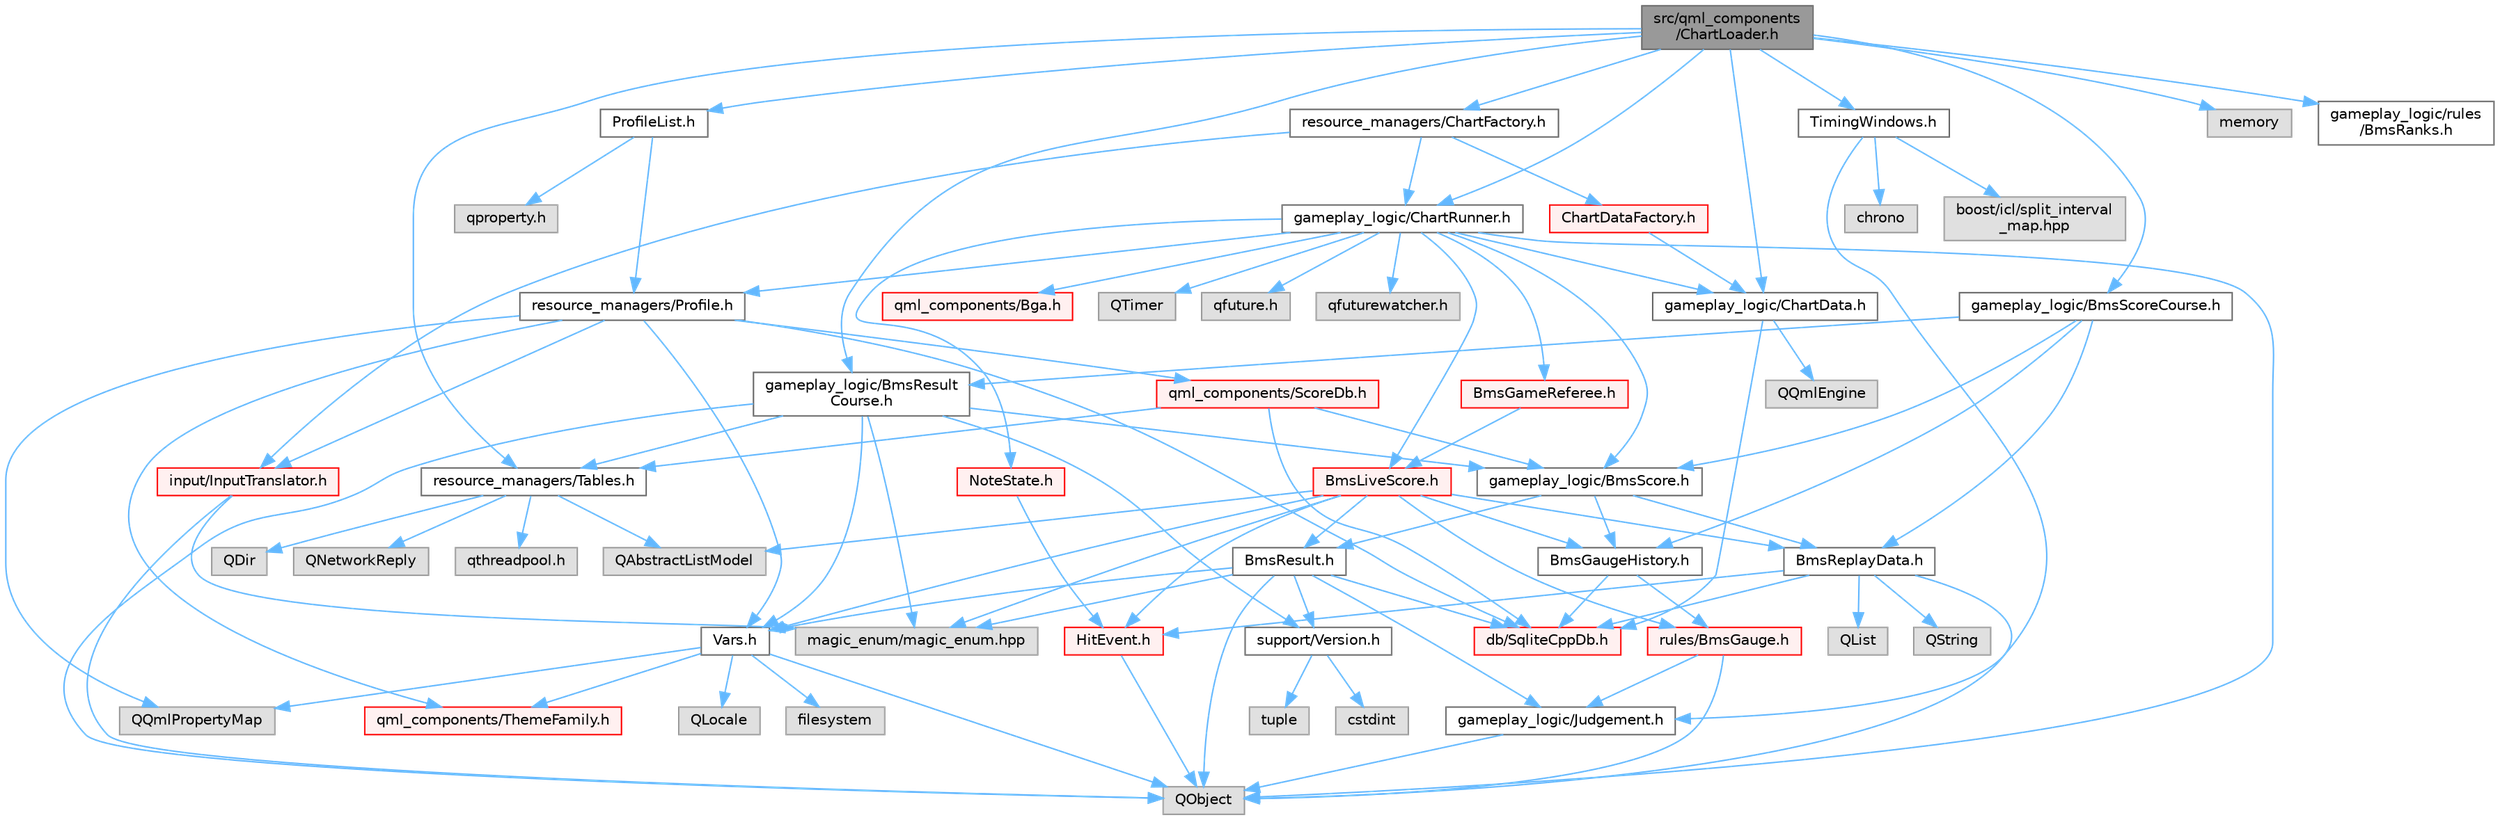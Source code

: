 digraph "src/qml_components/ChartLoader.h"
{
 // LATEX_PDF_SIZE
  bgcolor="transparent";
  edge [fontname=Helvetica,fontsize=10,labelfontname=Helvetica,labelfontsize=10];
  node [fontname=Helvetica,fontsize=10,shape=box,height=0.2,width=0.4];
  Node1 [id="Node000001",label="src/qml_components\l/ChartLoader.h",height=0.2,width=0.4,color="gray40", fillcolor="grey60", style="filled", fontcolor="black",tooltip=" "];
  Node1 -> Node2 [id="edge1_Node000001_Node000002",color="steelblue1",style="solid",tooltip=" "];
  Node2 [id="Node000002",label="ProfileList.h",height=0.2,width=0.4,color="grey40", fillcolor="white", style="filled",URL="$ProfileList_8h.html",tooltip=" "];
  Node2 -> Node3 [id="edge2_Node000002_Node000003",color="steelblue1",style="solid",tooltip=" "];
  Node3 [id="Node000003",label="resource_managers/Profile.h",height=0.2,width=0.4,color="grey40", fillcolor="white", style="filled",URL="$Profile_8h.html",tooltip=" "];
  Node3 -> Node4 [id="edge3_Node000003_Node000004",color="steelblue1",style="solid",tooltip=" "];
  Node4 [id="Node000004",label="Vars.h",height=0.2,width=0.4,color="grey40", fillcolor="white", style="filled",URL="$Vars_8h.html",tooltip=" "];
  Node4 -> Node5 [id="edge4_Node000004_Node000005",color="steelblue1",style="solid",tooltip=" "];
  Node5 [id="Node000005",label="qml_components/ThemeFamily.h",height=0.2,width=0.4,color="red", fillcolor="#FFF0F0", style="filled",URL="$ThemeFamily_8h.html",tooltip=" "];
  Node4 -> Node8 [id="edge5_Node000004_Node000008",color="steelblue1",style="solid",tooltip=" "];
  Node8 [id="Node000008",label="QObject",height=0.2,width=0.4,color="grey60", fillcolor="#E0E0E0", style="filled",tooltip=" "];
  Node4 -> Node9 [id="edge6_Node000004_Node000009",color="steelblue1",style="solid",tooltip=" "];
  Node9 [id="Node000009",label="QQmlPropertyMap",height=0.2,width=0.4,color="grey60", fillcolor="#E0E0E0", style="filled",tooltip=" "];
  Node4 -> Node10 [id="edge7_Node000004_Node000010",color="steelblue1",style="solid",tooltip=" "];
  Node10 [id="Node000010",label="filesystem",height=0.2,width=0.4,color="grey60", fillcolor="#E0E0E0", style="filled",tooltip=" "];
  Node4 -> Node11 [id="edge8_Node000004_Node000011",color="steelblue1",style="solid",tooltip=" "];
  Node11 [id="Node000011",label="QLocale",height=0.2,width=0.4,color="grey60", fillcolor="#E0E0E0", style="filled",tooltip=" "];
  Node3 -> Node12 [id="edge9_Node000003_Node000012",color="steelblue1",style="solid",tooltip=" "];
  Node12 [id="Node000012",label="db/SqliteCppDb.h",height=0.2,width=0.4,color="red", fillcolor="#FFF0F0", style="filled",URL="$SqliteCppDb_8h.html",tooltip=" "];
  Node3 -> Node23 [id="edge10_Node000003_Node000023",color="steelblue1",style="solid",tooltip=" "];
  Node23 [id="Node000023",label="input/InputTranslator.h",height=0.2,width=0.4,color="red", fillcolor="#FFF0F0", style="filled",URL="$InputTranslator_8h.html",tooltip=" "];
  Node23 -> Node8 [id="edge11_Node000023_Node000008",color="steelblue1",style="solid",tooltip=" "];
  Node23 -> Node32 [id="edge12_Node000023_Node000032",color="steelblue1",style="solid",tooltip=" "];
  Node32 [id="Node000032",label="magic_enum/magic_enum.hpp",height=0.2,width=0.4,color="grey60", fillcolor="#E0E0E0", style="filled",tooltip=" "];
  Node3 -> Node33 [id="edge13_Node000003_Node000033",color="steelblue1",style="solid",tooltip=" "];
  Node33 [id="Node000033",label="qml_components/ScoreDb.h",height=0.2,width=0.4,color="red", fillcolor="#FFF0F0", style="filled",URL="$ScoreDb_8h.html",tooltip=" "];
  Node33 -> Node12 [id="edge14_Node000033_Node000012",color="steelblue1",style="solid",tooltip=" "];
  Node33 -> Node35 [id="edge15_Node000033_Node000035",color="steelblue1",style="solid",tooltip=" "];
  Node35 [id="Node000035",label="gameplay_logic/BmsScore.h",height=0.2,width=0.4,color="grey40", fillcolor="white", style="filled",URL="$BmsScore_8h.html",tooltip=" "];
  Node35 -> Node36 [id="edge16_Node000035_Node000036",color="steelblue1",style="solid",tooltip=" "];
  Node36 [id="Node000036",label="BmsGaugeHistory.h",height=0.2,width=0.4,color="grey40", fillcolor="white", style="filled",URL="$BmsGaugeHistory_8h.html",tooltip=" "];
  Node36 -> Node12 [id="edge17_Node000036_Node000012",color="steelblue1",style="solid",tooltip=" "];
  Node36 -> Node37 [id="edge18_Node000036_Node000037",color="steelblue1",style="solid",tooltip=" "];
  Node37 [id="Node000037",label="rules/BmsGauge.h",height=0.2,width=0.4,color="red", fillcolor="#FFF0F0", style="filled",URL="$BmsGauge_8h.html",tooltip=" "];
  Node37 -> Node38 [id="edge19_Node000037_Node000038",color="steelblue1",style="solid",tooltip=" "];
  Node38 [id="Node000038",label="gameplay_logic/Judgement.h",height=0.2,width=0.4,color="grey40", fillcolor="white", style="filled",URL="$Judgement_8h.html",tooltip=" "];
  Node38 -> Node8 [id="edge20_Node000038_Node000008",color="steelblue1",style="solid",tooltip=" "];
  Node37 -> Node8 [id="edge21_Node000037_Node000008",color="steelblue1",style="solid",tooltip=" "];
  Node35 -> Node39 [id="edge22_Node000035_Node000039",color="steelblue1",style="solid",tooltip=" "];
  Node39 [id="Node000039",label="BmsResult.h",height=0.2,width=0.4,color="grey40", fillcolor="white", style="filled",URL="$BmsResult_8h.html",tooltip=" "];
  Node39 -> Node32 [id="edge23_Node000039_Node000032",color="steelblue1",style="solid",tooltip=" "];
  Node39 -> Node38 [id="edge24_Node000039_Node000038",color="steelblue1",style="solid",tooltip=" "];
  Node39 -> Node12 [id="edge25_Node000039_Node000012",color="steelblue1",style="solid",tooltip=" "];
  Node39 -> Node4 [id="edge26_Node000039_Node000004",color="steelblue1",style="solid",tooltip=" "];
  Node39 -> Node40 [id="edge27_Node000039_Node000040",color="steelblue1",style="solid",tooltip=" "];
  Node40 [id="Node000040",label="support/Version.h",height=0.2,width=0.4,color="grey40", fillcolor="white", style="filled",URL="$Version_8h.html",tooltip=" "];
  Node40 -> Node41 [id="edge28_Node000040_Node000041",color="steelblue1",style="solid",tooltip=" "];
  Node41 [id="Node000041",label="cstdint",height=0.2,width=0.4,color="grey60", fillcolor="#E0E0E0", style="filled",tooltip=" "];
  Node40 -> Node22 [id="edge29_Node000040_Node000022",color="steelblue1",style="solid",tooltip=" "];
  Node22 [id="Node000022",label="tuple",height=0.2,width=0.4,color="grey60", fillcolor="#E0E0E0", style="filled",tooltip=" "];
  Node39 -> Node8 [id="edge30_Node000039_Node000008",color="steelblue1",style="solid",tooltip=" "];
  Node35 -> Node42 [id="edge31_Node000035_Node000042",color="steelblue1",style="solid",tooltip=" "];
  Node42 [id="Node000042",label="BmsReplayData.h",height=0.2,width=0.4,color="grey40", fillcolor="white", style="filled",URL="$BmsReplayData_8h.html",tooltip=" "];
  Node42 -> Node43 [id="edge32_Node000042_Node000043",color="steelblue1",style="solid",tooltip=" "];
  Node43 [id="Node000043",label="HitEvent.h",height=0.2,width=0.4,color="red", fillcolor="#FFF0F0", style="filled",URL="$HitEvent_8h.html",tooltip=" "];
  Node43 -> Node8 [id="edge33_Node000043_Node000008",color="steelblue1",style="solid",tooltip=" "];
  Node42 -> Node12 [id="edge34_Node000042_Node000012",color="steelblue1",style="solid",tooltip=" "];
  Node42 -> Node45 [id="edge35_Node000042_Node000045",color="steelblue1",style="solid",tooltip=" "];
  Node45 [id="Node000045",label="QList",height=0.2,width=0.4,color="grey60", fillcolor="#E0E0E0", style="filled",tooltip=" "];
  Node42 -> Node8 [id="edge36_Node000042_Node000008",color="steelblue1",style="solid",tooltip=" "];
  Node42 -> Node46 [id="edge37_Node000042_Node000046",color="steelblue1",style="solid",tooltip=" "];
  Node46 [id="Node000046",label="QString",height=0.2,width=0.4,color="grey60", fillcolor="#E0E0E0", style="filled",tooltip=" "];
  Node33 -> Node47 [id="edge38_Node000033_Node000047",color="steelblue1",style="solid",tooltip=" "];
  Node47 [id="Node000047",label="resource_managers/Tables.h",height=0.2,width=0.4,color="grey40", fillcolor="white", style="filled",URL="$Tables_8h.html",tooltip=" "];
  Node47 -> Node48 [id="edge39_Node000047_Node000048",color="steelblue1",style="solid",tooltip=" "];
  Node48 [id="Node000048",label="QAbstractListModel",height=0.2,width=0.4,color="grey60", fillcolor="#E0E0E0", style="filled",tooltip=" "];
  Node47 -> Node49 [id="edge40_Node000047_Node000049",color="steelblue1",style="solid",tooltip=" "];
  Node49 [id="Node000049",label="QDir",height=0.2,width=0.4,color="grey60", fillcolor="#E0E0E0", style="filled",tooltip=" "];
  Node47 -> Node50 [id="edge41_Node000047_Node000050",color="steelblue1",style="solid",tooltip=" "];
  Node50 [id="Node000050",label="QNetworkReply",height=0.2,width=0.4,color="grey60", fillcolor="#E0E0E0", style="filled",tooltip=" "];
  Node47 -> Node51 [id="edge42_Node000047_Node000051",color="steelblue1",style="solid",tooltip=" "];
  Node51 [id="Node000051",label="qthreadpool.h",height=0.2,width=0.4,color="grey60", fillcolor="#E0E0E0", style="filled",tooltip=" "];
  Node3 -> Node9 [id="edge43_Node000003_Node000009",color="steelblue1",style="solid",tooltip=" "];
  Node3 -> Node5 [id="edge44_Node000003_Node000005",color="steelblue1",style="solid",tooltip=" "];
  Node2 -> Node52 [id="edge45_Node000002_Node000052",color="steelblue1",style="solid",tooltip=" "];
  Node52 [id="Node000052",label="qproperty.h",height=0.2,width=0.4,color="grey60", fillcolor="#E0E0E0", style="filled",tooltip=" "];
  Node1 -> Node53 [id="edge46_Node000001_Node000053",color="steelblue1",style="solid",tooltip=" "];
  Node53 [id="Node000053",label="gameplay_logic/BmsResult\lCourse.h",height=0.2,width=0.4,color="grey40", fillcolor="white", style="filled",URL="$BmsResultCourse_8h.html",tooltip=" "];
  Node53 -> Node35 [id="edge47_Node000053_Node000035",color="steelblue1",style="solid",tooltip=" "];
  Node53 -> Node47 [id="edge48_Node000053_Node000047",color="steelblue1",style="solid",tooltip=" "];
  Node53 -> Node40 [id="edge49_Node000053_Node000040",color="steelblue1",style="solid",tooltip=" "];
  Node53 -> Node4 [id="edge50_Node000053_Node000004",color="steelblue1",style="solid",tooltip=" "];
  Node53 -> Node8 [id="edge51_Node000053_Node000008",color="steelblue1",style="solid",tooltip=" "];
  Node53 -> Node32 [id="edge52_Node000053_Node000032",color="steelblue1",style="solid",tooltip=" "];
  Node1 -> Node54 [id="edge53_Node000001_Node000054",color="steelblue1",style="solid",tooltip=" "];
  Node54 [id="Node000054",label="gameplay_logic/BmsScoreCourse.h",height=0.2,width=0.4,color="grey40", fillcolor="white", style="filled",URL="$BmsScoreCourse_8h.html",tooltip=" "];
  Node54 -> Node53 [id="edge54_Node000054_Node000053",color="steelblue1",style="solid",tooltip=" "];
  Node54 -> Node36 [id="edge55_Node000054_Node000036",color="steelblue1",style="solid",tooltip=" "];
  Node54 -> Node42 [id="edge56_Node000054_Node000042",color="steelblue1",style="solid",tooltip=" "];
  Node54 -> Node35 [id="edge57_Node000054_Node000035",color="steelblue1",style="solid",tooltip=" "];
  Node1 -> Node55 [id="edge58_Node000001_Node000055",color="steelblue1",style="solid",tooltip=" "];
  Node55 [id="Node000055",label="memory",height=0.2,width=0.4,color="grey60", fillcolor="#E0E0E0", style="filled",tooltip=" "];
  Node1 -> Node56 [id="edge59_Node000001_Node000056",color="steelblue1",style="solid",tooltip=" "];
  Node56 [id="Node000056",label="gameplay_logic/ChartData.h",height=0.2,width=0.4,color="grey40", fillcolor="white", style="filled",URL="$ChartData_8h.html",tooltip=" "];
  Node56 -> Node57 [id="edge60_Node000056_Node000057",color="steelblue1",style="solid",tooltip=" "];
  Node57 [id="Node000057",label="QQmlEngine",height=0.2,width=0.4,color="grey60", fillcolor="#E0E0E0", style="filled",tooltip=" "];
  Node56 -> Node12 [id="edge61_Node000056_Node000012",color="steelblue1",style="solid",tooltip=" "];
  Node1 -> Node58 [id="edge62_Node000001_Node000058",color="steelblue1",style="solid",tooltip=" "];
  Node58 [id="Node000058",label="gameplay_logic/ChartRunner.h",height=0.2,width=0.4,color="grey40", fillcolor="white", style="filled",URL="$ChartRunner_8h.html",tooltip=" "];
  Node58 -> Node8 [id="edge63_Node000058_Node000008",color="steelblue1",style="solid",tooltip=" "];
  Node58 -> Node59 [id="edge64_Node000058_Node000059",color="steelblue1",style="solid",tooltip=" "];
  Node59 [id="Node000059",label="BmsGameReferee.h",height=0.2,width=0.4,color="red", fillcolor="#FFF0F0", style="filled",URL="$BmsGameReferee_8h.html",tooltip=" "];
  Node59 -> Node69 [id="edge65_Node000059_Node000069",color="steelblue1",style="solid",tooltip=" "];
  Node69 [id="Node000069",label="BmsLiveScore.h",height=0.2,width=0.4,color="red", fillcolor="#FFF0F0", style="filled",URL="$BmsLiveScore_8h.html",tooltip=" "];
  Node69 -> Node32 [id="edge66_Node000069_Node000032",color="steelblue1",style="solid",tooltip=" "];
  Node69 -> Node37 [id="edge67_Node000069_Node000037",color="steelblue1",style="solid",tooltip=" "];
  Node69 -> Node43 [id="edge68_Node000069_Node000043",color="steelblue1",style="solid",tooltip=" "];
  Node69 -> Node39 [id="edge69_Node000069_Node000039",color="steelblue1",style="solid",tooltip=" "];
  Node69 -> Node36 [id="edge70_Node000069_Node000036",color="steelblue1",style="solid",tooltip=" "];
  Node69 -> Node42 [id="edge71_Node000069_Node000042",color="steelblue1",style="solid",tooltip=" "];
  Node69 -> Node4 [id="edge72_Node000069_Node000004",color="steelblue1",style="solid",tooltip=" "];
  Node69 -> Node48 [id="edge73_Node000069_Node000048",color="steelblue1",style="solid",tooltip=" "];
  Node58 -> Node56 [id="edge74_Node000058_Node000056",color="steelblue1",style="solid",tooltip=" "];
  Node58 -> Node35 [id="edge75_Node000058_Node000035",color="steelblue1",style="solid",tooltip=" "];
  Node58 -> Node69 [id="edge76_Node000058_Node000069",color="steelblue1",style="solid",tooltip=" "];
  Node58 -> Node3 [id="edge77_Node000058_Node000003",color="steelblue1",style="solid",tooltip=" "];
  Node58 -> Node77 [id="edge78_Node000058_Node000077",color="steelblue1",style="solid",tooltip=" "];
  Node77 [id="Node000077",label="qml_components/Bga.h",height=0.2,width=0.4,color="red", fillcolor="#FFF0F0", style="filled",URL="$Bga_8h.html",tooltip=" "];
  Node58 -> Node83 [id="edge79_Node000058_Node000083",color="steelblue1",style="solid",tooltip=" "];
  Node83 [id="Node000083",label="NoteState.h",height=0.2,width=0.4,color="red", fillcolor="#FFF0F0", style="filled",URL="$NoteState_8h.html",tooltip=" "];
  Node83 -> Node43 [id="edge80_Node000083_Node000043",color="steelblue1",style="solid",tooltip=" "];
  Node58 -> Node26 [id="edge81_Node000058_Node000026",color="steelblue1",style="solid",tooltip=" "];
  Node26 [id="Node000026",label="QTimer",height=0.2,width=0.4,color="grey60", fillcolor="#E0E0E0", style="filled",tooltip=" "];
  Node58 -> Node88 [id="edge82_Node000058_Node000088",color="steelblue1",style="solid",tooltip=" "];
  Node88 [id="Node000088",label="qfuture.h",height=0.2,width=0.4,color="grey60", fillcolor="#E0E0E0", style="filled",tooltip=" "];
  Node58 -> Node89 [id="edge83_Node000058_Node000089",color="steelblue1",style="solid",tooltip=" "];
  Node89 [id="Node000089",label="qfuturewatcher.h",height=0.2,width=0.4,color="grey60", fillcolor="#E0E0E0", style="filled",tooltip=" "];
  Node1 -> Node90 [id="edge84_Node000001_Node000090",color="steelblue1",style="solid",tooltip=" "];
  Node90 [id="Node000090",label="resource_managers/ChartFactory.h",height=0.2,width=0.4,color="grey40", fillcolor="white", style="filled",URL="$ChartFactory_8h.html",tooltip=" "];
  Node90 -> Node91 [id="edge85_Node000090_Node000091",color="steelblue1",style="solid",tooltip=" "];
  Node91 [id="Node000091",label="ChartDataFactory.h",height=0.2,width=0.4,color="red", fillcolor="#FFF0F0", style="filled",URL="$ChartDataFactory_8h.html",tooltip=" "];
  Node91 -> Node56 [id="edge86_Node000091_Node000056",color="steelblue1",style="solid",tooltip=" "];
  Node90 -> Node58 [id="edge87_Node000090_Node000058",color="steelblue1",style="solid",tooltip=" "];
  Node90 -> Node23 [id="edge88_Node000090_Node000023",color="steelblue1",style="solid",tooltip=" "];
  Node1 -> Node72 [id="edge89_Node000001_Node000072",color="steelblue1",style="solid",tooltip=" "];
  Node72 [id="Node000072",label="TimingWindows.h",height=0.2,width=0.4,color="grey40", fillcolor="white", style="filled",URL="$TimingWindows_8h.html",tooltip=" "];
  Node72 -> Node62 [id="edge90_Node000072_Node000062",color="steelblue1",style="solid",tooltip=" "];
  Node62 [id="Node000062",label="chrono",height=0.2,width=0.4,color="grey60", fillcolor="#E0E0E0", style="filled",tooltip=" "];
  Node72 -> Node73 [id="edge91_Node000072_Node000073",color="steelblue1",style="solid",tooltip=" "];
  Node73 [id="Node000073",label="boost/icl/split_interval\l_map.hpp",height=0.2,width=0.4,color="grey60", fillcolor="#E0E0E0", style="filled",tooltip=" "];
  Node72 -> Node38 [id="edge92_Node000072_Node000038",color="steelblue1",style="solid",tooltip=" "];
  Node1 -> Node92 [id="edge93_Node000001_Node000092",color="steelblue1",style="solid",tooltip=" "];
  Node92 [id="Node000092",label="gameplay_logic/rules\l/BmsRanks.h",height=0.2,width=0.4,color="grey40", fillcolor="white", style="filled",URL="$BmsRanks_8h.html",tooltip=" "];
  Node1 -> Node47 [id="edge94_Node000001_Node000047",color="steelblue1",style="solid",tooltip=" "];
}
